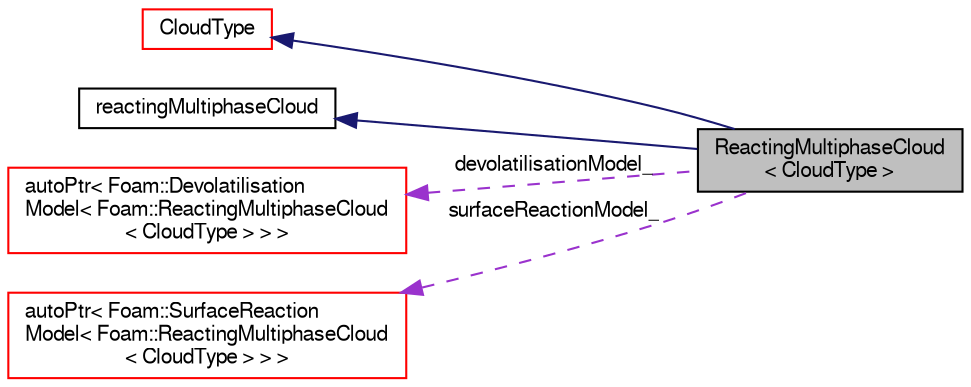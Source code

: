 digraph "ReactingMultiphaseCloud&lt; CloudType &gt;"
{
  bgcolor="transparent";
  edge [fontname="FreeSans",fontsize="10",labelfontname="FreeSans",labelfontsize="10"];
  node [fontname="FreeSans",fontsize="10",shape=record];
  rankdir="LR";
  Node28 [label="ReactingMultiphaseCloud\l\< CloudType \>",height=0.2,width=0.4,color="black", fillcolor="grey75", style="filled", fontcolor="black"];
  Node29 -> Node28 [dir="back",color="midnightblue",fontsize="10",style="solid",fontname="FreeSans"];
  Node29 [label="CloudType",height=0.2,width=0.4,color="red",URL="$a23686.html",tooltip="Templated base class for dsmc cloud. "];
  Node60 -> Node28 [dir="back",color="midnightblue",fontsize="10",style="solid",fontname="FreeSans"];
  Node60 [label="reactingMultiphaseCloud",height=0.2,width=0.4,color="black",URL="$a23746.html",tooltip="Virtual abstract base class for templated reactingMultiphaseCloud. "];
  Node61 -> Node28 [dir="back",color="darkorchid3",fontsize="10",style="dashed",label=" devolatilisationModel_" ,fontname="FreeSans"];
  Node61 [label="autoPtr\< Foam::Devolatilisation\lModel\< Foam::ReactingMultiphaseCloud\l\< CloudType \> \> \>",height=0.2,width=0.4,color="red",URL="$a25958.html"];
  Node63 -> Node28 [dir="back",color="darkorchid3",fontsize="10",style="dashed",label=" surfaceReactionModel_" ,fontname="FreeSans"];
  Node63 [label="autoPtr\< Foam::SurfaceReaction\lModel\< Foam::ReactingMultiphaseCloud\l\< CloudType \> \> \>",height=0.2,width=0.4,color="red",URL="$a25958.html"];
}
